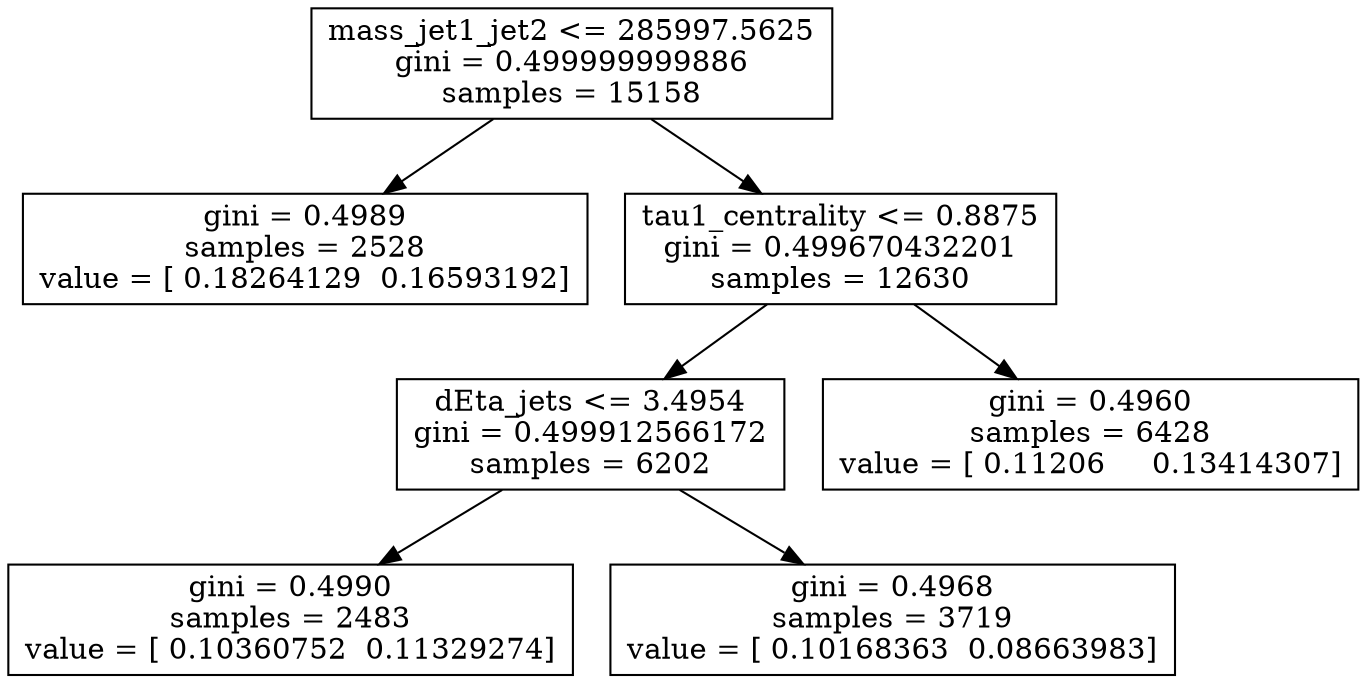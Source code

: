 digraph Tree {
0 [label="mass_jet1_jet2 <= 285997.5625\ngini = 0.499999999886\nsamples = 15158", shape="box"] ;
1 [label="gini = 0.4989\nsamples = 2528\nvalue = [ 0.18264129  0.16593192]", shape="box"] ;
0 -> 1 ;
2 [label="tau1_centrality <= 0.8875\ngini = 0.499670432201\nsamples = 12630", shape="box"] ;
0 -> 2 ;
3 [label="dEta_jets <= 3.4954\ngini = 0.499912566172\nsamples = 6202", shape="box"] ;
2 -> 3 ;
4 [label="gini = 0.4990\nsamples = 2483\nvalue = [ 0.10360752  0.11329274]", shape="box"] ;
3 -> 4 ;
5 [label="gini = 0.4968\nsamples = 3719\nvalue = [ 0.10168363  0.08663983]", shape="box"] ;
3 -> 5 ;
6 [label="gini = 0.4960\nsamples = 6428\nvalue = [ 0.11206     0.13414307]", shape="box"] ;
2 -> 6 ;
}